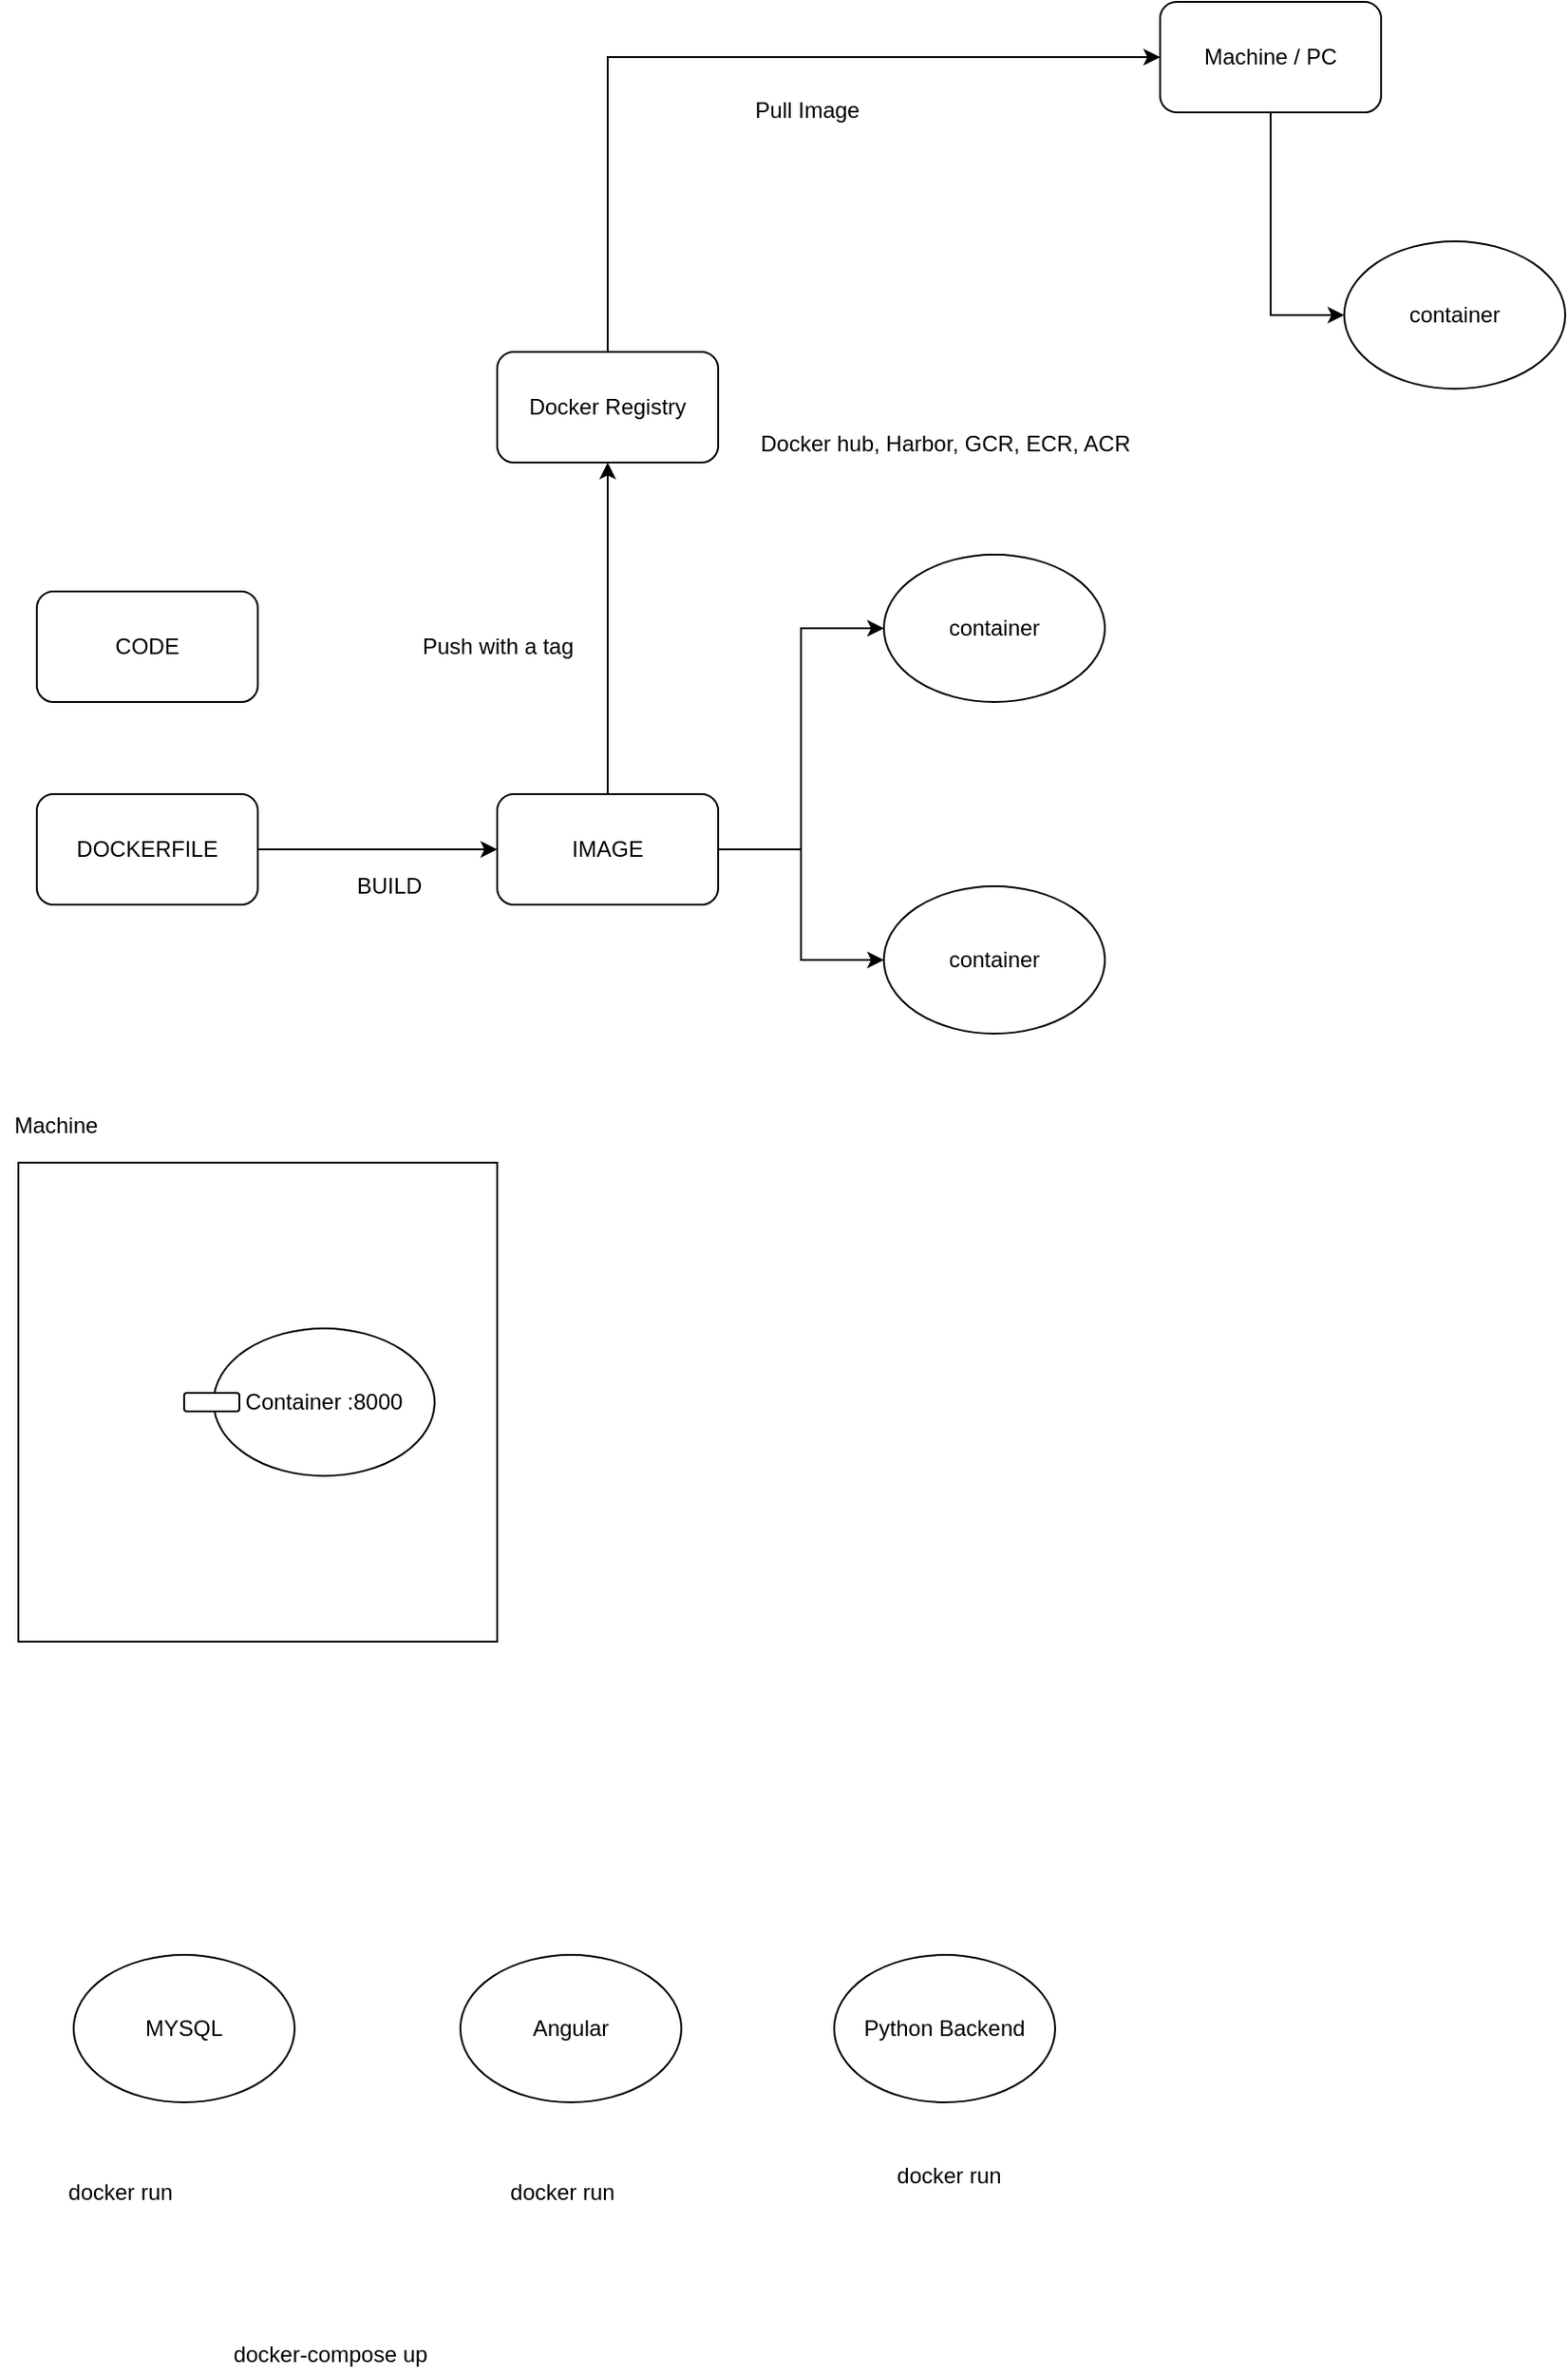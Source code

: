 <mxfile version="12.4.2" type="device" pages="2"><diagram id="bcAPt0ImUdvv58oCcsre" name="docker"><mxGraphModel dx="787" dy="1581" grid="1" gridSize="10" guides="1" tooltips="1" connect="1" arrows="1" fold="1" page="1" pageScale="1" pageWidth="850" pageHeight="1100" math="0" shadow="0"><root><mxCell id="0"/><mxCell id="1" parent="0"/><mxCell id="rBzvleZLzIp0ozWsKqnN-7" value="CODE" style="rounded=1;whiteSpace=wrap;html=1;" vertex="1" parent="1"><mxGeometry x="70" y="100" width="120" height="60" as="geometry"/></mxCell><mxCell id="rBzvleZLzIp0ozWsKqnN-10" style="edgeStyle=orthogonalEdgeStyle;rounded=0;orthogonalLoop=1;jettySize=auto;html=1;exitX=1;exitY=0.5;exitDx=0;exitDy=0;" edge="1" parent="1" source="rBzvleZLzIp0ozWsKqnN-8" target="rBzvleZLzIp0ozWsKqnN-9"><mxGeometry relative="1" as="geometry"/></mxCell><mxCell id="rBzvleZLzIp0ozWsKqnN-8" value="DOCKERFILE" style="rounded=1;whiteSpace=wrap;html=1;" vertex="1" parent="1"><mxGeometry x="70" y="210" width="120" height="60" as="geometry"/></mxCell><mxCell id="rBzvleZLzIp0ozWsKqnN-14" style="edgeStyle=orthogonalEdgeStyle;rounded=0;orthogonalLoop=1;jettySize=auto;html=1;exitX=1;exitY=0.5;exitDx=0;exitDy=0;entryX=0;entryY=0.5;entryDx=0;entryDy=0;" edge="1" parent="1" source="rBzvleZLzIp0ozWsKqnN-9" target="rBzvleZLzIp0ozWsKqnN-12"><mxGeometry relative="1" as="geometry"/></mxCell><mxCell id="rBzvleZLzIp0ozWsKqnN-15" style="edgeStyle=orthogonalEdgeStyle;rounded=0;orthogonalLoop=1;jettySize=auto;html=1;exitX=1;exitY=0.5;exitDx=0;exitDy=0;" edge="1" parent="1" source="rBzvleZLzIp0ozWsKqnN-9" target="rBzvleZLzIp0ozWsKqnN-13"><mxGeometry relative="1" as="geometry"/></mxCell><mxCell id="rBzvleZLzIp0ozWsKqnN-17" style="edgeStyle=orthogonalEdgeStyle;rounded=0;orthogonalLoop=1;jettySize=auto;html=1;exitX=0.5;exitY=0;exitDx=0;exitDy=0;" edge="1" parent="1" source="rBzvleZLzIp0ozWsKqnN-9" target="rBzvleZLzIp0ozWsKqnN-16"><mxGeometry relative="1" as="geometry"/></mxCell><mxCell id="rBzvleZLzIp0ozWsKqnN-9" value="IMAGE" style="rounded=1;whiteSpace=wrap;html=1;" vertex="1" parent="1"><mxGeometry x="320" y="210" width="120" height="60" as="geometry"/></mxCell><mxCell id="rBzvleZLzIp0ozWsKqnN-11" value="BUILD" style="text;html=1;align=center;verticalAlign=middle;resizable=0;points=[];;autosize=1;" vertex="1" parent="1"><mxGeometry x="236" y="250" width="50" height="20" as="geometry"/></mxCell><mxCell id="rBzvleZLzIp0ozWsKqnN-12" value="&lt;span style=&quot;white-space: normal&quot;&gt;container&lt;/span&gt;" style="ellipse;whiteSpace=wrap;html=1;" vertex="1" parent="1"><mxGeometry x="530" y="80" width="120" height="80" as="geometry"/></mxCell><mxCell id="rBzvleZLzIp0ozWsKqnN-13" value="container" style="ellipse;whiteSpace=wrap;html=1;" vertex="1" parent="1"><mxGeometry x="530" y="260" width="120" height="80" as="geometry"/></mxCell><mxCell id="rBzvleZLzIp0ozWsKqnN-20" style="edgeStyle=orthogonalEdgeStyle;rounded=0;orthogonalLoop=1;jettySize=auto;html=1;exitX=0.5;exitY=0;exitDx=0;exitDy=0;entryX=0;entryY=0.5;entryDx=0;entryDy=0;" edge="1" parent="1" source="rBzvleZLzIp0ozWsKqnN-16" target="rBzvleZLzIp0ozWsKqnN-19"><mxGeometry relative="1" as="geometry"/></mxCell><mxCell id="rBzvleZLzIp0ozWsKqnN-16" value="Docker Registry" style="rounded=1;whiteSpace=wrap;html=1;" vertex="1" parent="1"><mxGeometry x="320" y="-30" width="120" height="60" as="geometry"/></mxCell><mxCell id="rBzvleZLzIp0ozWsKqnN-18" value="Push with a tag" style="text;html=1;align=center;verticalAlign=middle;resizable=0;points=[];;autosize=1;" vertex="1" parent="1"><mxGeometry x="270" y="120" width="100" height="20" as="geometry"/></mxCell><mxCell id="rBzvleZLzIp0ozWsKqnN-24" style="edgeStyle=orthogonalEdgeStyle;rounded=0;orthogonalLoop=1;jettySize=auto;html=1;exitX=0.5;exitY=1;exitDx=0;exitDy=0;entryX=0;entryY=0.5;entryDx=0;entryDy=0;" edge="1" parent="1" source="rBzvleZLzIp0ozWsKqnN-19" target="rBzvleZLzIp0ozWsKqnN-23"><mxGeometry relative="1" as="geometry"/></mxCell><mxCell id="rBzvleZLzIp0ozWsKqnN-19" value="Machine / PC" style="rounded=1;whiteSpace=wrap;html=1;" vertex="1" parent="1"><mxGeometry x="680" y="-220" width="120" height="60" as="geometry"/></mxCell><mxCell id="rBzvleZLzIp0ozWsKqnN-21" value="Pull Image" style="text;html=1;align=center;verticalAlign=middle;resizable=0;points=[];;autosize=1;" vertex="1" parent="1"><mxGeometry x="453" y="-171" width="70" height="20" as="geometry"/></mxCell><mxCell id="rBzvleZLzIp0ozWsKqnN-23" value="&lt;span style=&quot;white-space: normal&quot;&gt;container&lt;/span&gt;" style="ellipse;whiteSpace=wrap;html=1;" vertex="1" parent="1"><mxGeometry x="780" y="-90" width="120" height="80" as="geometry"/></mxCell><mxCell id="rBzvleZLzIp0ozWsKqnN-25" value="Docker hub, Harbor, GCR, ECR, ACR" style="text;html=1;align=center;verticalAlign=middle;resizable=0;points=[];;autosize=1;" vertex="1" parent="1"><mxGeometry x="453" y="10" width="220" height="20" as="geometry"/></mxCell><mxCell id="rBzvleZLzIp0ozWsKqnN-26" value="" style="rounded=0;whiteSpace=wrap;html=1;" vertex="1" parent="1"><mxGeometry x="60" y="410" width="260" height="260" as="geometry"/></mxCell><mxCell id="rBzvleZLzIp0ozWsKqnN-27" value="Machine" style="text;html=1;align=center;verticalAlign=middle;resizable=0;points=[];;autosize=1;" vertex="1" parent="1"><mxGeometry x="50" y="380" width="60" height="20" as="geometry"/></mxCell><mxCell id="rBzvleZLzIp0ozWsKqnN-28" value="Container :8000" style="ellipse;whiteSpace=wrap;html=1;" vertex="1" parent="1"><mxGeometry x="166" y="500" width="120" height="80" as="geometry"/></mxCell><mxCell id="rBzvleZLzIp0ozWsKqnN-29" value="" style="rounded=1;whiteSpace=wrap;html=1;" vertex="1" parent="1"><mxGeometry x="150" y="535" width="30" height="10" as="geometry"/></mxCell><mxCell id="rBzvleZLzIp0ozWsKqnN-30" value="MYSQL" style="ellipse;whiteSpace=wrap;html=1;" vertex="1" parent="1"><mxGeometry x="90" y="840" width="120" height="80" as="geometry"/></mxCell><mxCell id="rBzvleZLzIp0ozWsKqnN-31" value="Angular" style="ellipse;whiteSpace=wrap;html=1;" vertex="1" parent="1"><mxGeometry x="300" y="840" width="120" height="80" as="geometry"/></mxCell><mxCell id="rBzvleZLzIp0ozWsKqnN-32" value="Python Backend" style="ellipse;whiteSpace=wrap;html=1;" vertex="1" parent="1"><mxGeometry x="503" y="840" width="120" height="80" as="geometry"/></mxCell><mxCell id="rBzvleZLzIp0ozWsKqnN-33" value="docker run" style="text;html=1;align=center;verticalAlign=middle;resizable=0;points=[];;autosize=1;" vertex="1" parent="1"><mxGeometry x="80" y="959" width="70" height="20" as="geometry"/></mxCell><mxCell id="rBzvleZLzIp0ozWsKqnN-34" value="docker run" style="text;html=1;align=center;verticalAlign=middle;resizable=0;points=[];;autosize=1;" vertex="1" parent="1"><mxGeometry x="320" y="959" width="70" height="20" as="geometry"/></mxCell><mxCell id="rBzvleZLzIp0ozWsKqnN-35" value="docker run" style="text;html=1;align=center;verticalAlign=middle;resizable=0;points=[];;autosize=1;" vertex="1" parent="1"><mxGeometry x="530" y="950" width="70" height="20" as="geometry"/></mxCell><mxCell id="rBzvleZLzIp0ozWsKqnN-36" value="docker-compose up" style="text;html=1;align=center;verticalAlign=middle;resizable=0;points=[];;autosize=1;" vertex="1" parent="1"><mxGeometry x="169" y="1047" width="120" height="20" as="geometry"/></mxCell></root></mxGraphModel></diagram><diagram id="PS_iQG81O2y53eyET8iG" name="kubernetes archtitecture"><mxGraphModel dx="1652" dy="1011" grid="1" gridSize="10" guides="1" tooltips="1" connect="1" arrows="1" fold="1" page="1" pageScale="1" pageWidth="850" pageHeight="1100" math="0" shadow="0"><root><mxCell id="zIIuIgvL1UNd_8XCuqaC-0"/><mxCell id="zIIuIgvL1UNd_8XCuqaC-1" parent="zIIuIgvL1UNd_8XCuqaC-0"/><mxCell id="zIIuIgvL1UNd_8XCuqaC-2" value="Master" style="rounded=1;whiteSpace=wrap;html=1;" vertex="1" parent="zIIuIgvL1UNd_8XCuqaC-1"><mxGeometry x="170" y="80" width="120" height="60" as="geometry"/></mxCell><mxCell id="zIIuIgvL1UNd_8XCuqaC-6" style="edgeStyle=orthogonalEdgeStyle;rounded=0;orthogonalLoop=1;jettySize=auto;html=1;exitX=0.5;exitY=0;exitDx=0;exitDy=0;" edge="1" parent="zIIuIgvL1UNd_8XCuqaC-1" source="zIIuIgvL1UNd_8XCuqaC-3" target="zIIuIgvL1UNd_8XCuqaC-2"><mxGeometry relative="1" as="geometry"/></mxCell><mxCell id="zIIuIgvL1UNd_8XCuqaC-3" value="Worker Node" style="rounded=1;whiteSpace=wrap;html=1;" vertex="1" parent="zIIuIgvL1UNd_8XCuqaC-1"><mxGeometry x="30" y="260" width="120" height="60" as="geometry"/></mxCell><mxCell id="zIIuIgvL1UNd_8XCuqaC-7" style="edgeStyle=orthogonalEdgeStyle;rounded=0;orthogonalLoop=1;jettySize=auto;html=1;exitX=0.5;exitY=0;exitDx=0;exitDy=0;" edge="1" parent="zIIuIgvL1UNd_8XCuqaC-1" source="zIIuIgvL1UNd_8XCuqaC-4" target="zIIuIgvL1UNd_8XCuqaC-2"><mxGeometry relative="1" as="geometry"/></mxCell><mxCell id="zIIuIgvL1UNd_8XCuqaC-4" value="Worker Node" style="rounded=1;whiteSpace=wrap;html=1;" vertex="1" parent="zIIuIgvL1UNd_8XCuqaC-1"><mxGeometry x="170" y="260" width="120" height="60" as="geometry"/></mxCell><mxCell id="zIIuIgvL1UNd_8XCuqaC-8" style="edgeStyle=orthogonalEdgeStyle;rounded=0;orthogonalLoop=1;jettySize=auto;html=1;exitX=0.5;exitY=0;exitDx=0;exitDy=0;" edge="1" parent="zIIuIgvL1UNd_8XCuqaC-1" source="zIIuIgvL1UNd_8XCuqaC-5" target="zIIuIgvL1UNd_8XCuqaC-2"><mxGeometry relative="1" as="geometry"/></mxCell><mxCell id="zIIuIgvL1UNd_8XCuqaC-5" value="Worker Node" style="rounded=1;whiteSpace=wrap;html=1;" vertex="1" parent="zIIuIgvL1UNd_8XCuqaC-1"><mxGeometry x="310" y="260" width="120" height="60" as="geometry"/></mxCell><mxCell id="zIIuIgvL1UNd_8XCuqaC-9" value="Single master node cluster" style="text;html=1;align=center;verticalAlign=middle;resizable=0;points=[];;autosize=1;" vertex="1" parent="zIIuIgvL1UNd_8XCuqaC-1"><mxGeometry x="14" y="37" width="160" height="20" as="geometry"/></mxCell><mxCell id="zIIuIgvL1UNd_8XCuqaC-10" value="CPU 2" style="text;html=1;align=center;verticalAlign=middle;resizable=0;points=[];;autosize=1;" vertex="1" parent="zIIuIgvL1UNd_8XCuqaC-1"><mxGeometry x="300" y="90" width="50" height="20" as="geometry"/></mxCell><mxCell id="zIIuIgvL1UNd_8XCuqaC-11" value="Memory 2GB" style="text;html=1;align=center;verticalAlign=middle;resizable=0;points=[];;autosize=1;" vertex="1" parent="zIIuIgvL1UNd_8XCuqaC-1"><mxGeometry x="300" y="110" width="90" height="20" as="geometry"/></mxCell><mxCell id="zIIuIgvL1UNd_8XCuqaC-12" value="etcd" style="rounded=1;whiteSpace=wrap;html=1;" vertex="1" parent="zIIuIgvL1UNd_8XCuqaC-1"><mxGeometry x="420" y="80" width="70" height="20" as="geometry"/></mxCell><mxCell id="zIIuIgvL1UNd_8XCuqaC-13" value="scheduler" style="rounded=0;whiteSpace=wrap;html=1;" vertex="1" parent="zIIuIgvL1UNd_8XCuqaC-1"><mxGeometry x="420" y="110" width="80" height="20" as="geometry"/></mxCell><mxCell id="zIIuIgvL1UNd_8XCuqaC-14" value="api server" style="rounded=1;whiteSpace=wrap;html=1;" vertex="1" parent="zIIuIgvL1UNd_8XCuqaC-1"><mxGeometry x="420" y="140" width="80" height="20" as="geometry"/></mxCell><mxCell id="zIIuIgvL1UNd_8XCuqaC-15" value="controller manager" style="rounded=0;whiteSpace=wrap;html=1;" vertex="1" parent="zIIuIgvL1UNd_8XCuqaC-1"><mxGeometry x="530" y="80" width="100" height="30" as="geometry"/></mxCell><mxCell id="zIIuIgvL1UNd_8XCuqaC-16" value="Docker / Containerd" style="text;html=1;align=center;verticalAlign=middle;resizable=0;points=[];;autosize=1;" vertex="1" parent="zIIuIgvL1UNd_8XCuqaC-1"><mxGeometry x="40" y="430" width="120" height="20" as="geometry"/></mxCell><mxCell id="zIIuIgvL1UNd_8XCuqaC-17" value="CRIO&lt;br&gt;RKT" style="text;html=1;align=center;verticalAlign=middle;resizable=0;points=[];;autosize=1;" vertex="1" parent="zIIuIgvL1UNd_8XCuqaC-1"><mxGeometry x="40" y="450" width="50" height="30" as="geometry"/></mxCell><mxCell id="zIIuIgvL1UNd_8XCuqaC-18" value="kubelet" style="rounded=1;whiteSpace=wrap;html=1;" vertex="1" parent="zIIuIgvL1UNd_8XCuqaC-1"><mxGeometry x="310" y="330" width="90" height="30" as="geometry"/></mxCell><mxCell id="zIIuIgvL1UNd_8XCuqaC-19" value="kubelet" style="rounded=1;whiteSpace=wrap;html=1;" vertex="1" parent="zIIuIgvL1UNd_8XCuqaC-1"><mxGeometry x="170" y="330" width="90" height="30" as="geometry"/></mxCell><mxCell id="zIIuIgvL1UNd_8XCuqaC-20" value="kubelet" style="rounded=1;whiteSpace=wrap;html=1;" vertex="1" parent="zIIuIgvL1UNd_8XCuqaC-1"><mxGeometry x="34" y="330" width="90" height="30" as="geometry"/></mxCell><mxCell id="zIIuIgvL1UNd_8XCuqaC-21" value="kubelet" style="rounded=1;whiteSpace=wrap;html=1;" vertex="1" parent="zIIuIgvL1UNd_8XCuqaC-1"><mxGeometry x="70" y="110" width="90" height="30" as="geometry"/></mxCell><mxCell id="zIIuIgvL1UNd_8XCuqaC-22" value="kube-proxy" style="rounded=1;whiteSpace=wrap;html=1;" vertex="1" parent="zIIuIgvL1UNd_8XCuqaC-1"><mxGeometry x="70" y="150" width="90" height="40" as="geometry"/></mxCell><mxCell id="zIIuIgvL1UNd_8XCuqaC-23" value="kube-proxy" style="rounded=1;whiteSpace=wrap;html=1;" vertex="1" parent="zIIuIgvL1UNd_8XCuqaC-1"><mxGeometry x="310" y="370" width="90" height="40" as="geometry"/></mxCell><mxCell id="zIIuIgvL1UNd_8XCuqaC-24" value="kube-proxy" style="rounded=1;whiteSpace=wrap;html=1;" vertex="1" parent="zIIuIgvL1UNd_8XCuqaC-1"><mxGeometry x="170" y="370" width="90" height="40" as="geometry"/></mxCell><mxCell id="zIIuIgvL1UNd_8XCuqaC-25" value="kube-proxy" style="rounded=1;whiteSpace=wrap;html=1;" vertex="1" parent="zIIuIgvL1UNd_8XCuqaC-1"><mxGeometry x="34" y="370" width="90" height="40" as="geometry"/></mxCell><mxCell id="zIIuIgvL1UNd_8XCuqaC-26" value="Core-dns" style="rounded=1;whiteSpace=wrap;html=1;" vertex="1" parent="zIIuIgvL1UNd_8XCuqaC-1"><mxGeometry x="530" y="130" width="85" height="30" as="geometry"/></mxCell><mxCell id="zIIuIgvL1UNd_8XCuqaC-27" value="POD" style="rounded=1;whiteSpace=wrap;html=1;" vertex="1" parent="zIIuIgvL1UNd_8XCuqaC-1"><mxGeometry x="105" y="860" width="250" height="220" as="geometry"/></mxCell><mxCell id="zIIuIgvL1UNd_8XCuqaC-28" value="Container" style="rounded=1;whiteSpace=wrap;html=1;" vertex="1" parent="zIIuIgvL1UNd_8XCuqaC-1"><mxGeometry x="130" y="880" width="120" height="60" as="geometry"/></mxCell><mxCell id="zIIuIgvL1UNd_8XCuqaC-31" value="Container" style="rounded=1;whiteSpace=wrap;html=1;" vertex="1" parent="zIIuIgvL1UNd_8XCuqaC-1"><mxGeometry x="135" y="990" width="120" height="60" as="geometry"/></mxCell><mxCell id="zIIuIgvL1UNd_8XCuqaC-37" style="edgeStyle=orthogonalEdgeStyle;rounded=0;orthogonalLoop=1;jettySize=auto;html=1;exitX=0.5;exitY=1;exitDx=0;exitDy=0;" edge="1" parent="zIIuIgvL1UNd_8XCuqaC-1" source="zIIuIgvL1UNd_8XCuqaC-36" target="zIIuIgvL1UNd_8XCuqaC-27"><mxGeometry relative="1" as="geometry"/></mxCell><mxCell id="zIIuIgvL1UNd_8XCuqaC-40" style="edgeStyle=orthogonalEdgeStyle;rounded=0;orthogonalLoop=1;jettySize=auto;html=1;exitX=0.5;exitY=1;exitDx=0;exitDy=0;" edge="1" parent="zIIuIgvL1UNd_8XCuqaC-1" source="zIIuIgvL1UNd_8XCuqaC-36"><mxGeometry relative="1" as="geometry"><mxPoint x="525" y="860" as="targetPoint"/></mxGeometry></mxCell><mxCell id="zIIuIgvL1UNd_8XCuqaC-36" value="Deployment&lt;br&gt;replicas=3&lt;br&gt;" style="rounded=1;whiteSpace=wrap;html=1;" vertex="1" parent="zIIuIgvL1UNd_8XCuqaC-1"><mxGeometry x="170" y="670" width="430" height="60" as="geometry"/></mxCell><mxCell id="zIIuIgvL1UNd_8XCuqaC-48" style="edgeStyle=orthogonalEdgeStyle;rounded=0;orthogonalLoop=1;jettySize=auto;html=1;exitX=0.5;exitY=0;exitDx=0;exitDy=0;" edge="1" parent="zIIuIgvL1UNd_8XCuqaC-1" source="zIIuIgvL1UNd_8XCuqaC-41" target="zIIuIgvL1UNd_8XCuqaC-27"><mxGeometry relative="1" as="geometry"/></mxCell><mxCell id="zIIuIgvL1UNd_8XCuqaC-49" style="edgeStyle=orthogonalEdgeStyle;rounded=0;orthogonalLoop=1;jettySize=auto;html=1;exitX=0.5;exitY=0;exitDx=0;exitDy=0;entryX=0.5;entryY=1;entryDx=0;entryDy=0;" edge="1" parent="zIIuIgvL1UNd_8XCuqaC-1" source="zIIuIgvL1UNd_8XCuqaC-41" target="zIIuIgvL1UNd_8XCuqaC-45"><mxGeometry relative="1" as="geometry"/></mxCell><mxCell id="zIIuIgvL1UNd_8XCuqaC-41" value="Service" style="rounded=1;whiteSpace=wrap;html=1;" vertex="1" parent="zIIuIgvL1UNd_8XCuqaC-1"><mxGeometry x="200" y="1240" width="380" height="60" as="geometry"/></mxCell><mxCell id="zIIuIgvL1UNd_8XCuqaC-42" value="192.168.1.13" style="text;html=1;align=center;verticalAlign=middle;resizable=0;points=[];;autosize=1;" vertex="1" parent="zIIuIgvL1UNd_8XCuqaC-1"><mxGeometry x="135" y="1113" width="90" height="20" as="geometry"/></mxCell><mxCell id="zIIuIgvL1UNd_8XCuqaC-44" value="app v2" style="text;html=1;align=center;verticalAlign=middle;resizable=0;points=[];;autosize=1;" vertex="1" parent="zIIuIgvL1UNd_8XCuqaC-1"><mxGeometry x="320" y="631" width="50" height="20" as="geometry"/></mxCell><mxCell id="zIIuIgvL1UNd_8XCuqaC-45" value="POD" style="rounded=1;whiteSpace=wrap;html=1;" vertex="1" parent="zIIuIgvL1UNd_8XCuqaC-1"><mxGeometry x="400" y="860" width="250" height="220" as="geometry"/></mxCell><mxCell id="zIIuIgvL1UNd_8XCuqaC-46" value="192.168.1.12" style="text;html=1;align=center;verticalAlign=middle;resizable=0;points=[];;autosize=1;" vertex="1" parent="zIIuIgvL1UNd_8XCuqaC-1"><mxGeometry x="535" y="1100" width="90" height="20" as="geometry"/></mxCell><mxCell id="zIIuIgvL1UNd_8XCuqaC-47" value="192.168.1.100" style="text;html=1;align=center;verticalAlign=middle;resizable=0;points=[];;autosize=1;" vertex="1" parent="zIIuIgvL1UNd_8XCuqaC-1"><mxGeometry x="300" y="1310" width="90" height="20" as="geometry"/></mxCell><mxCell id="zIIuIgvL1UNd_8XCuqaC-50" value="label app=nginx" style="text;html=1;align=center;verticalAlign=middle;resizable=0;points=[];;autosize=1;" vertex="1" parent="zIIuIgvL1UNd_8XCuqaC-1"><mxGeometry x="556" y="834" width="100" height="20" as="geometry"/></mxCell><mxCell id="zIIuIgvL1UNd_8XCuqaC-51" value="label app=nginx" style="text;html=1;align=center;verticalAlign=middle;resizable=0;points=[];;autosize=1;" vertex="1" parent="zIIuIgvL1UNd_8XCuqaC-1"><mxGeometry x="90" y="834" width="100" height="20" as="geometry"/></mxCell><mxCell id="zIIuIgvL1UNd_8XCuqaC-52" value="app=nginx" style="text;html=1;align=center;verticalAlign=middle;resizable=0;points=[];;autosize=1;" vertex="1" parent="zIIuIgvL1UNd_8XCuqaC-1"><mxGeometry x="419" y="1214" width="70" height="20" as="geometry"/></mxCell><mxCell id="zIIuIgvL1UNd_8XCuqaC-53" value="8080" style="text;html=1;align=center;verticalAlign=middle;resizable=0;points=[];;autosize=1;" vertex="1" parent="zIIuIgvL1UNd_8XCuqaC-1"><mxGeometry x="259" y="1119" width="40" height="20" as="geometry"/></mxCell><mxCell id="zIIuIgvL1UNd_8XCuqaC-54" value="8080" style="text;html=1;align=center;verticalAlign=middle;resizable=0;points=[];;autosize=1;" vertex="1" parent="zIIuIgvL1UNd_8XCuqaC-1"><mxGeometry x="550" y="1120" width="40" height="20" as="geometry"/></mxCell><mxCell id="zIIuIgvL1UNd_8XCuqaC-55" value="80" style="text;html=1;align=center;verticalAlign=middle;resizable=0;points=[];;autosize=1;" vertex="1" parent="zIIuIgvL1UNd_8XCuqaC-1"><mxGeometry x="390" y="1310" width="30" height="20" as="geometry"/></mxCell><mxCell id="zIIuIgvL1UNd_8XCuqaC-57" style="edgeStyle=orthogonalEdgeStyle;rounded=0;orthogonalLoop=1;jettySize=auto;html=1;exitX=0.5;exitY=1;exitDx=0;exitDy=0;" edge="1" parent="zIIuIgvL1UNd_8XCuqaC-1" source="zIIuIgvL1UNd_8XCuqaC-56" target="zIIuIgvL1UNd_8XCuqaC-36"><mxGeometry relative="1" as="geometry"/></mxCell><mxCell id="zIIuIgvL1UNd_8XCuqaC-56" value="HorizontalPodAutoscaler" style="rounded=1;whiteSpace=wrap;html=1;" vertex="1" parent="zIIuIgvL1UNd_8XCuqaC-1"><mxGeometry x="242" y="480" width="286" height="60" as="geometry"/></mxCell></root></mxGraphModel></diagram></mxfile>